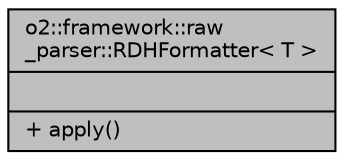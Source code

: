 digraph "o2::framework::raw_parser::RDHFormatter&lt; T &gt;"
{
 // INTERACTIVE_SVG=YES
  bgcolor="transparent";
  edge [fontname="Helvetica",fontsize="10",labelfontname="Helvetica",labelfontsize="10"];
  node [fontname="Helvetica",fontsize="10",shape=record];
  Node1 [label="{o2::framework::raw\l_parser::RDHFormatter\< T \>\n||+ apply()\l}",height=0.2,width=0.4,color="black", fillcolor="grey75", style="filled", fontcolor="black"];
}
